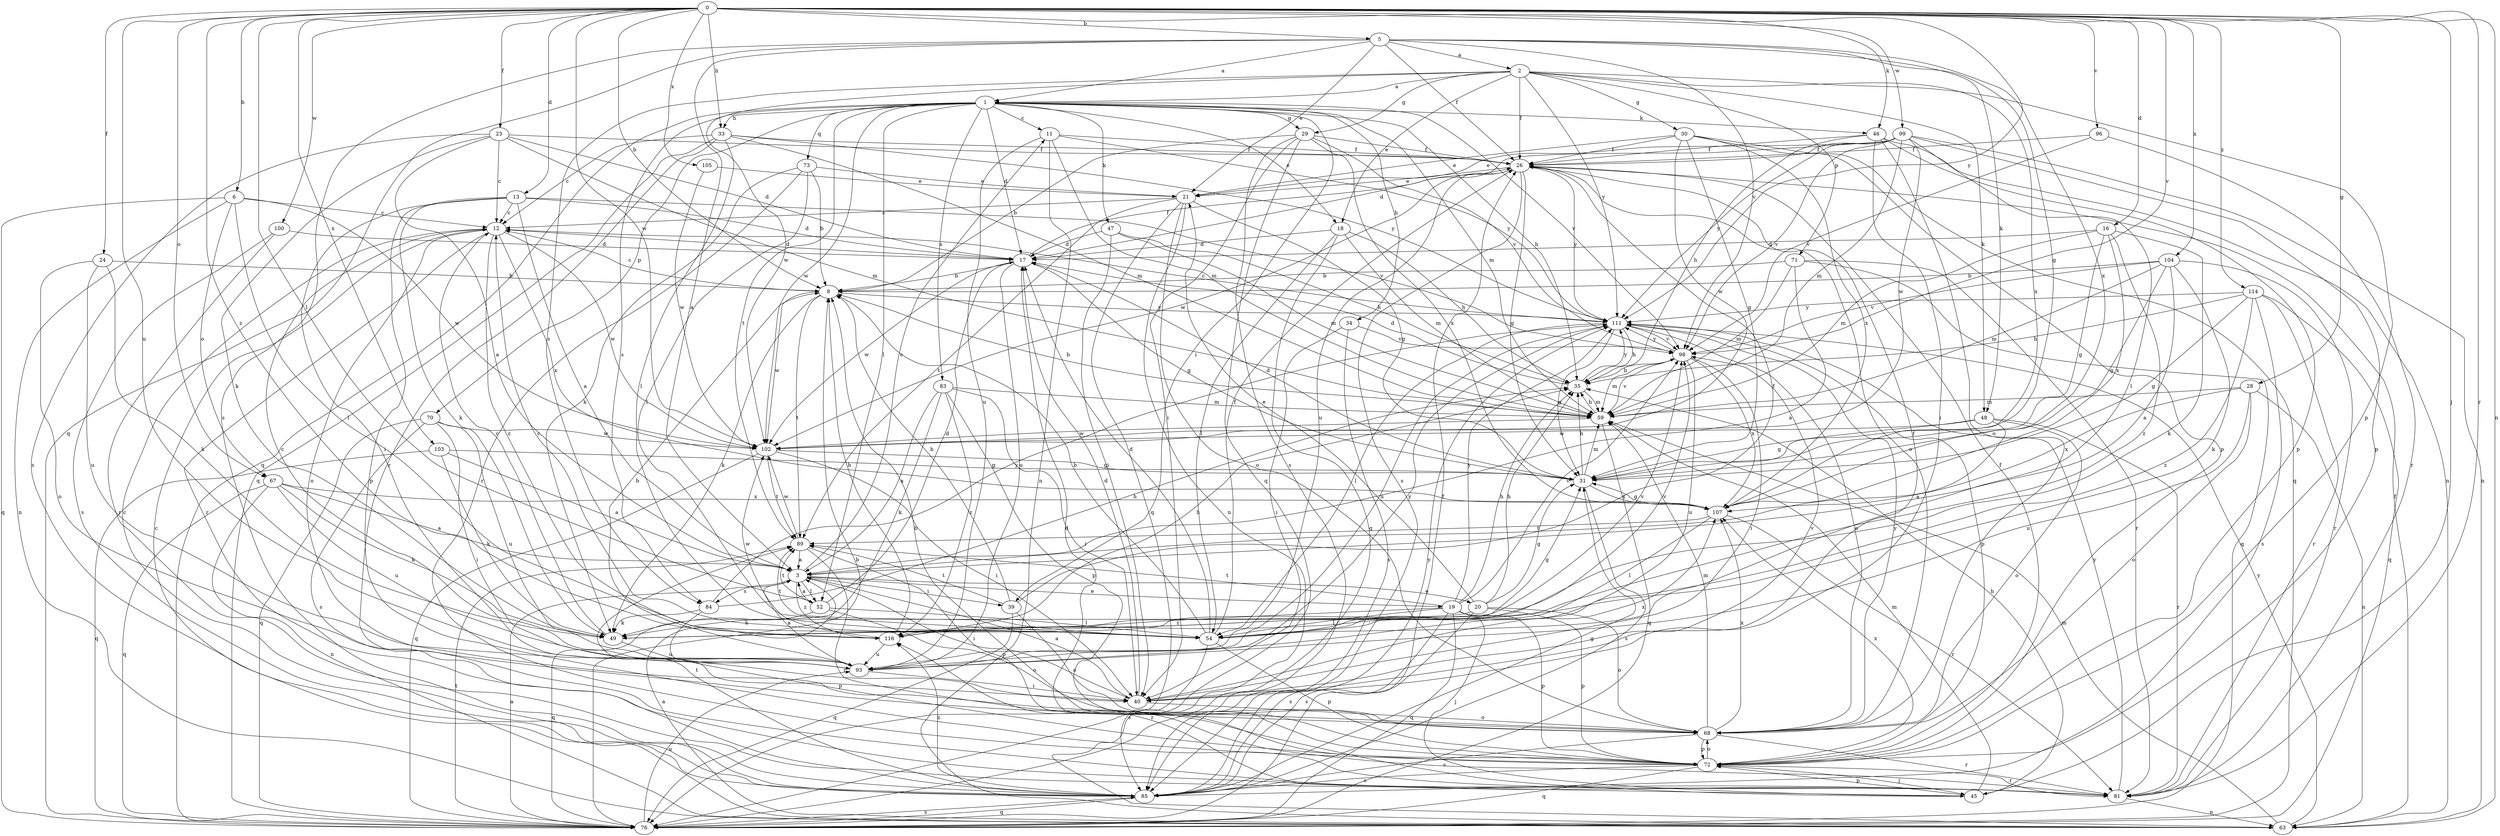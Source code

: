 strict digraph  {
0;
1;
2;
3;
5;
6;
8;
11;
12;
13;
16;
17;
18;
19;
20;
21;
23;
24;
26;
28;
29;
30;
31;
33;
34;
35;
39;
40;
45;
46;
47;
48;
49;
52;
54;
59;
63;
67;
68;
70;
71;
72;
73;
76;
81;
83;
84;
85;
89;
93;
96;
98;
99;
100;
102;
103;
104;
105;
107;
111;
114;
116;
0 -> 5  [label=b];
0 -> 6  [label=b];
0 -> 8  [label=b];
0 -> 13  [label=d];
0 -> 16  [label=d];
0 -> 23  [label=f];
0 -> 24  [label=f];
0 -> 28  [label=g];
0 -> 33  [label=h];
0 -> 45  [label=j];
0 -> 46  [label=k];
0 -> 52  [label=l];
0 -> 63  [label=n];
0 -> 67  [label=o];
0 -> 81  [label=r];
0 -> 93  [label=u];
0 -> 96  [label=v];
0 -> 98  [label=v];
0 -> 99  [label=w];
0 -> 100  [label=w];
0 -> 102  [label=w];
0 -> 103  [label=x];
0 -> 104  [label=x];
0 -> 105  [label=x];
0 -> 111  [label=y];
0 -> 114  [label=z];
0 -> 116  [label=z];
1 -> 11  [label=c];
1 -> 17  [label=d];
1 -> 18  [label=e];
1 -> 29  [label=g];
1 -> 33  [label=h];
1 -> 34  [label=h];
1 -> 35  [label=h];
1 -> 39  [label=i];
1 -> 46  [label=k];
1 -> 47  [label=k];
1 -> 52  [label=l];
1 -> 59  [label=m];
1 -> 70  [label=p];
1 -> 73  [label=q];
1 -> 76  [label=q];
1 -> 83  [label=s];
1 -> 84  [label=s];
1 -> 89  [label=t];
1 -> 98  [label=v];
1 -> 102  [label=w];
2 -> 1  [label=a];
2 -> 18  [label=e];
2 -> 26  [label=f];
2 -> 29  [label=g];
2 -> 30  [label=g];
2 -> 48  [label=k];
2 -> 71  [label=p];
2 -> 72  [label=p];
2 -> 84  [label=s];
2 -> 102  [label=w];
2 -> 107  [label=x];
2 -> 111  [label=y];
3 -> 11  [label=c];
3 -> 19  [label=e];
3 -> 20  [label=e];
3 -> 39  [label=i];
3 -> 40  [label=i];
3 -> 52  [label=l];
3 -> 84  [label=s];
3 -> 116  [label=z];
5 -> 1  [label=a];
5 -> 2  [label=a];
5 -> 3  [label=a];
5 -> 21  [label=e];
5 -> 26  [label=f];
5 -> 31  [label=g];
5 -> 48  [label=k];
5 -> 76  [label=q];
5 -> 85  [label=s];
5 -> 98  [label=v];
5 -> 107  [label=x];
6 -> 12  [label=c];
6 -> 54  [label=l];
6 -> 63  [label=n];
6 -> 67  [label=o];
6 -> 76  [label=q];
6 -> 102  [label=w];
8 -> 12  [label=c];
8 -> 49  [label=k];
8 -> 89  [label=t];
8 -> 102  [label=w];
8 -> 111  [label=y];
11 -> 26  [label=f];
11 -> 59  [label=m];
11 -> 63  [label=n];
11 -> 93  [label=u];
11 -> 111  [label=y];
12 -> 17  [label=d];
12 -> 68  [label=o];
12 -> 81  [label=r];
12 -> 102  [label=w];
12 -> 107  [label=x];
12 -> 116  [label=z];
13 -> 3  [label=a];
13 -> 12  [label=c];
13 -> 17  [label=d];
13 -> 40  [label=i];
13 -> 49  [label=k];
13 -> 72  [label=p];
13 -> 98  [label=v];
16 -> 17  [label=d];
16 -> 31  [label=g];
16 -> 49  [label=k];
16 -> 59  [label=m];
16 -> 107  [label=x];
16 -> 116  [label=z];
17 -> 8  [label=b];
17 -> 26  [label=f];
17 -> 31  [label=g];
17 -> 93  [label=u];
17 -> 102  [label=w];
18 -> 17  [label=d];
18 -> 35  [label=h];
18 -> 54  [label=l];
18 -> 59  [label=m];
18 -> 76  [label=q];
19 -> 35  [label=h];
19 -> 45  [label=j];
19 -> 54  [label=l];
19 -> 72  [label=p];
19 -> 76  [label=q];
19 -> 85  [label=s];
19 -> 89  [label=t];
19 -> 98  [label=v];
19 -> 111  [label=y];
19 -> 116  [label=z];
20 -> 21  [label=e];
20 -> 31  [label=g];
20 -> 35  [label=h];
20 -> 49  [label=k];
20 -> 68  [label=o];
20 -> 72  [label=p];
20 -> 85  [label=s];
21 -> 12  [label=c];
21 -> 31  [label=g];
21 -> 63  [label=n];
21 -> 68  [label=o];
21 -> 76  [label=q];
21 -> 89  [label=t];
23 -> 3  [label=a];
23 -> 12  [label=c];
23 -> 17  [label=d];
23 -> 26  [label=f];
23 -> 49  [label=k];
23 -> 59  [label=m];
23 -> 85  [label=s];
24 -> 8  [label=b];
24 -> 49  [label=k];
24 -> 68  [label=o];
24 -> 93  [label=u];
26 -> 21  [label=e];
26 -> 31  [label=g];
26 -> 68  [label=o];
26 -> 85  [label=s];
26 -> 93  [label=u];
26 -> 102  [label=w];
26 -> 111  [label=y];
28 -> 59  [label=m];
28 -> 63  [label=n];
28 -> 68  [label=o];
28 -> 93  [label=u];
28 -> 107  [label=x];
29 -> 8  [label=b];
29 -> 26  [label=f];
29 -> 40  [label=i];
29 -> 76  [label=q];
29 -> 85  [label=s];
29 -> 98  [label=v];
29 -> 107  [label=x];
30 -> 21  [label=e];
30 -> 26  [label=f];
30 -> 31  [label=g];
30 -> 72  [label=p];
30 -> 76  [label=q];
30 -> 102  [label=w];
30 -> 107  [label=x];
31 -> 17  [label=d];
31 -> 35  [label=h];
31 -> 59  [label=m];
31 -> 85  [label=s];
31 -> 107  [label=x];
33 -> 12  [label=c];
33 -> 26  [label=f];
33 -> 54  [label=l];
33 -> 59  [label=m];
33 -> 76  [label=q];
33 -> 81  [label=r];
33 -> 111  [label=y];
34 -> 40  [label=i];
34 -> 85  [label=s];
34 -> 98  [label=v];
35 -> 17  [label=d];
35 -> 59  [label=m];
35 -> 111  [label=y];
39 -> 8  [label=b];
39 -> 26  [label=f];
39 -> 68  [label=o];
39 -> 76  [label=q];
39 -> 89  [label=t];
40 -> 3  [label=a];
40 -> 17  [label=d];
40 -> 26  [label=f];
40 -> 68  [label=o];
40 -> 98  [label=v];
40 -> 107  [label=x];
45 -> 17  [label=d];
45 -> 35  [label=h];
45 -> 59  [label=m];
45 -> 72  [label=p];
45 -> 116  [label=z];
46 -> 26  [label=f];
46 -> 35  [label=h];
46 -> 40  [label=i];
46 -> 63  [label=n];
46 -> 68  [label=o];
46 -> 72  [label=p];
47 -> 17  [label=d];
47 -> 35  [label=h];
47 -> 40  [label=i];
47 -> 59  [label=m];
48 -> 3  [label=a];
48 -> 31  [label=g];
48 -> 68  [label=o];
48 -> 81  [label=r];
48 -> 102  [label=w];
49 -> 12  [label=c];
49 -> 93  [label=u];
49 -> 98  [label=v];
52 -> 3  [label=a];
52 -> 17  [label=d];
52 -> 54  [label=l];
52 -> 68  [label=o];
52 -> 76  [label=q];
52 -> 89  [label=t];
54 -> 8  [label=b];
54 -> 12  [label=c];
54 -> 17  [label=d];
54 -> 26  [label=f];
54 -> 31  [label=g];
54 -> 72  [label=p];
54 -> 85  [label=s];
54 -> 89  [label=t];
54 -> 98  [label=v];
59 -> 8  [label=b];
59 -> 35  [label=h];
59 -> 76  [label=q];
59 -> 98  [label=v];
59 -> 102  [label=w];
63 -> 3  [label=a];
63 -> 12  [label=c];
63 -> 26  [label=f];
63 -> 59  [label=m];
63 -> 111  [label=y];
67 -> 3  [label=a];
67 -> 49  [label=k];
67 -> 63  [label=n];
67 -> 76  [label=q];
67 -> 93  [label=u];
67 -> 107  [label=x];
68 -> 59  [label=m];
68 -> 72  [label=p];
68 -> 81  [label=r];
68 -> 85  [label=s];
68 -> 107  [label=x];
68 -> 111  [label=y];
70 -> 40  [label=i];
70 -> 76  [label=q];
70 -> 85  [label=s];
70 -> 93  [label=u];
70 -> 102  [label=w];
71 -> 3  [label=a];
71 -> 8  [label=b];
71 -> 59  [label=m];
71 -> 76  [label=q];
71 -> 81  [label=r];
72 -> 8  [label=b];
72 -> 26  [label=f];
72 -> 45  [label=j];
72 -> 68  [label=o];
72 -> 76  [label=q];
72 -> 81  [label=r];
72 -> 85  [label=s];
72 -> 107  [label=x];
73 -> 8  [label=b];
73 -> 21  [label=e];
73 -> 49  [label=k];
73 -> 54  [label=l];
73 -> 81  [label=r];
76 -> 3  [label=a];
76 -> 8  [label=b];
76 -> 26  [label=f];
76 -> 85  [label=s];
76 -> 89  [label=t];
76 -> 93  [label=u];
81 -> 63  [label=n];
81 -> 111  [label=y];
83 -> 3  [label=a];
83 -> 40  [label=i];
83 -> 49  [label=k];
83 -> 59  [label=m];
83 -> 72  [label=p];
83 -> 116  [label=z];
84 -> 35  [label=h];
84 -> 49  [label=k];
84 -> 72  [label=p];
84 -> 111  [label=y];
85 -> 12  [label=c];
85 -> 31  [label=g];
85 -> 76  [label=q];
85 -> 89  [label=t];
85 -> 111  [label=y];
85 -> 116  [label=z];
89 -> 3  [label=a];
89 -> 72  [label=p];
89 -> 81  [label=r];
89 -> 102  [label=w];
93 -> 3  [label=a];
93 -> 8  [label=b];
93 -> 12  [label=c];
93 -> 40  [label=i];
93 -> 111  [label=y];
96 -> 26  [label=f];
96 -> 81  [label=r];
96 -> 98  [label=v];
98 -> 35  [label=h];
98 -> 40  [label=i];
98 -> 59  [label=m];
98 -> 93  [label=u];
98 -> 107  [label=x];
98 -> 111  [label=y];
99 -> 17  [label=d];
99 -> 21  [label=e];
99 -> 26  [label=f];
99 -> 54  [label=l];
99 -> 59  [label=m];
99 -> 63  [label=n];
99 -> 72  [label=p];
99 -> 98  [label=v];
99 -> 102  [label=w];
99 -> 111  [label=y];
100 -> 17  [label=d];
100 -> 81  [label=r];
100 -> 85  [label=s];
102 -> 31  [label=g];
102 -> 40  [label=i];
102 -> 76  [label=q];
102 -> 89  [label=t];
103 -> 3  [label=a];
103 -> 31  [label=g];
103 -> 49  [label=k];
103 -> 76  [label=q];
104 -> 3  [label=a];
104 -> 8  [label=b];
104 -> 31  [label=g];
104 -> 49  [label=k];
104 -> 59  [label=m];
104 -> 81  [label=r];
104 -> 98  [label=v];
105 -> 21  [label=e];
105 -> 102  [label=w];
107 -> 31  [label=g];
107 -> 54  [label=l];
107 -> 81  [label=r];
107 -> 89  [label=t];
111 -> 12  [label=c];
111 -> 31  [label=g];
111 -> 35  [label=h];
111 -> 54  [label=l];
111 -> 68  [label=o];
111 -> 72  [label=p];
111 -> 93  [label=u];
111 -> 98  [label=v];
114 -> 31  [label=g];
114 -> 35  [label=h];
114 -> 76  [label=q];
114 -> 81  [label=r];
114 -> 85  [label=s];
114 -> 111  [label=y];
114 -> 116  [label=z];
116 -> 8  [label=b];
116 -> 35  [label=h];
116 -> 93  [label=u];
116 -> 102  [label=w];
}
